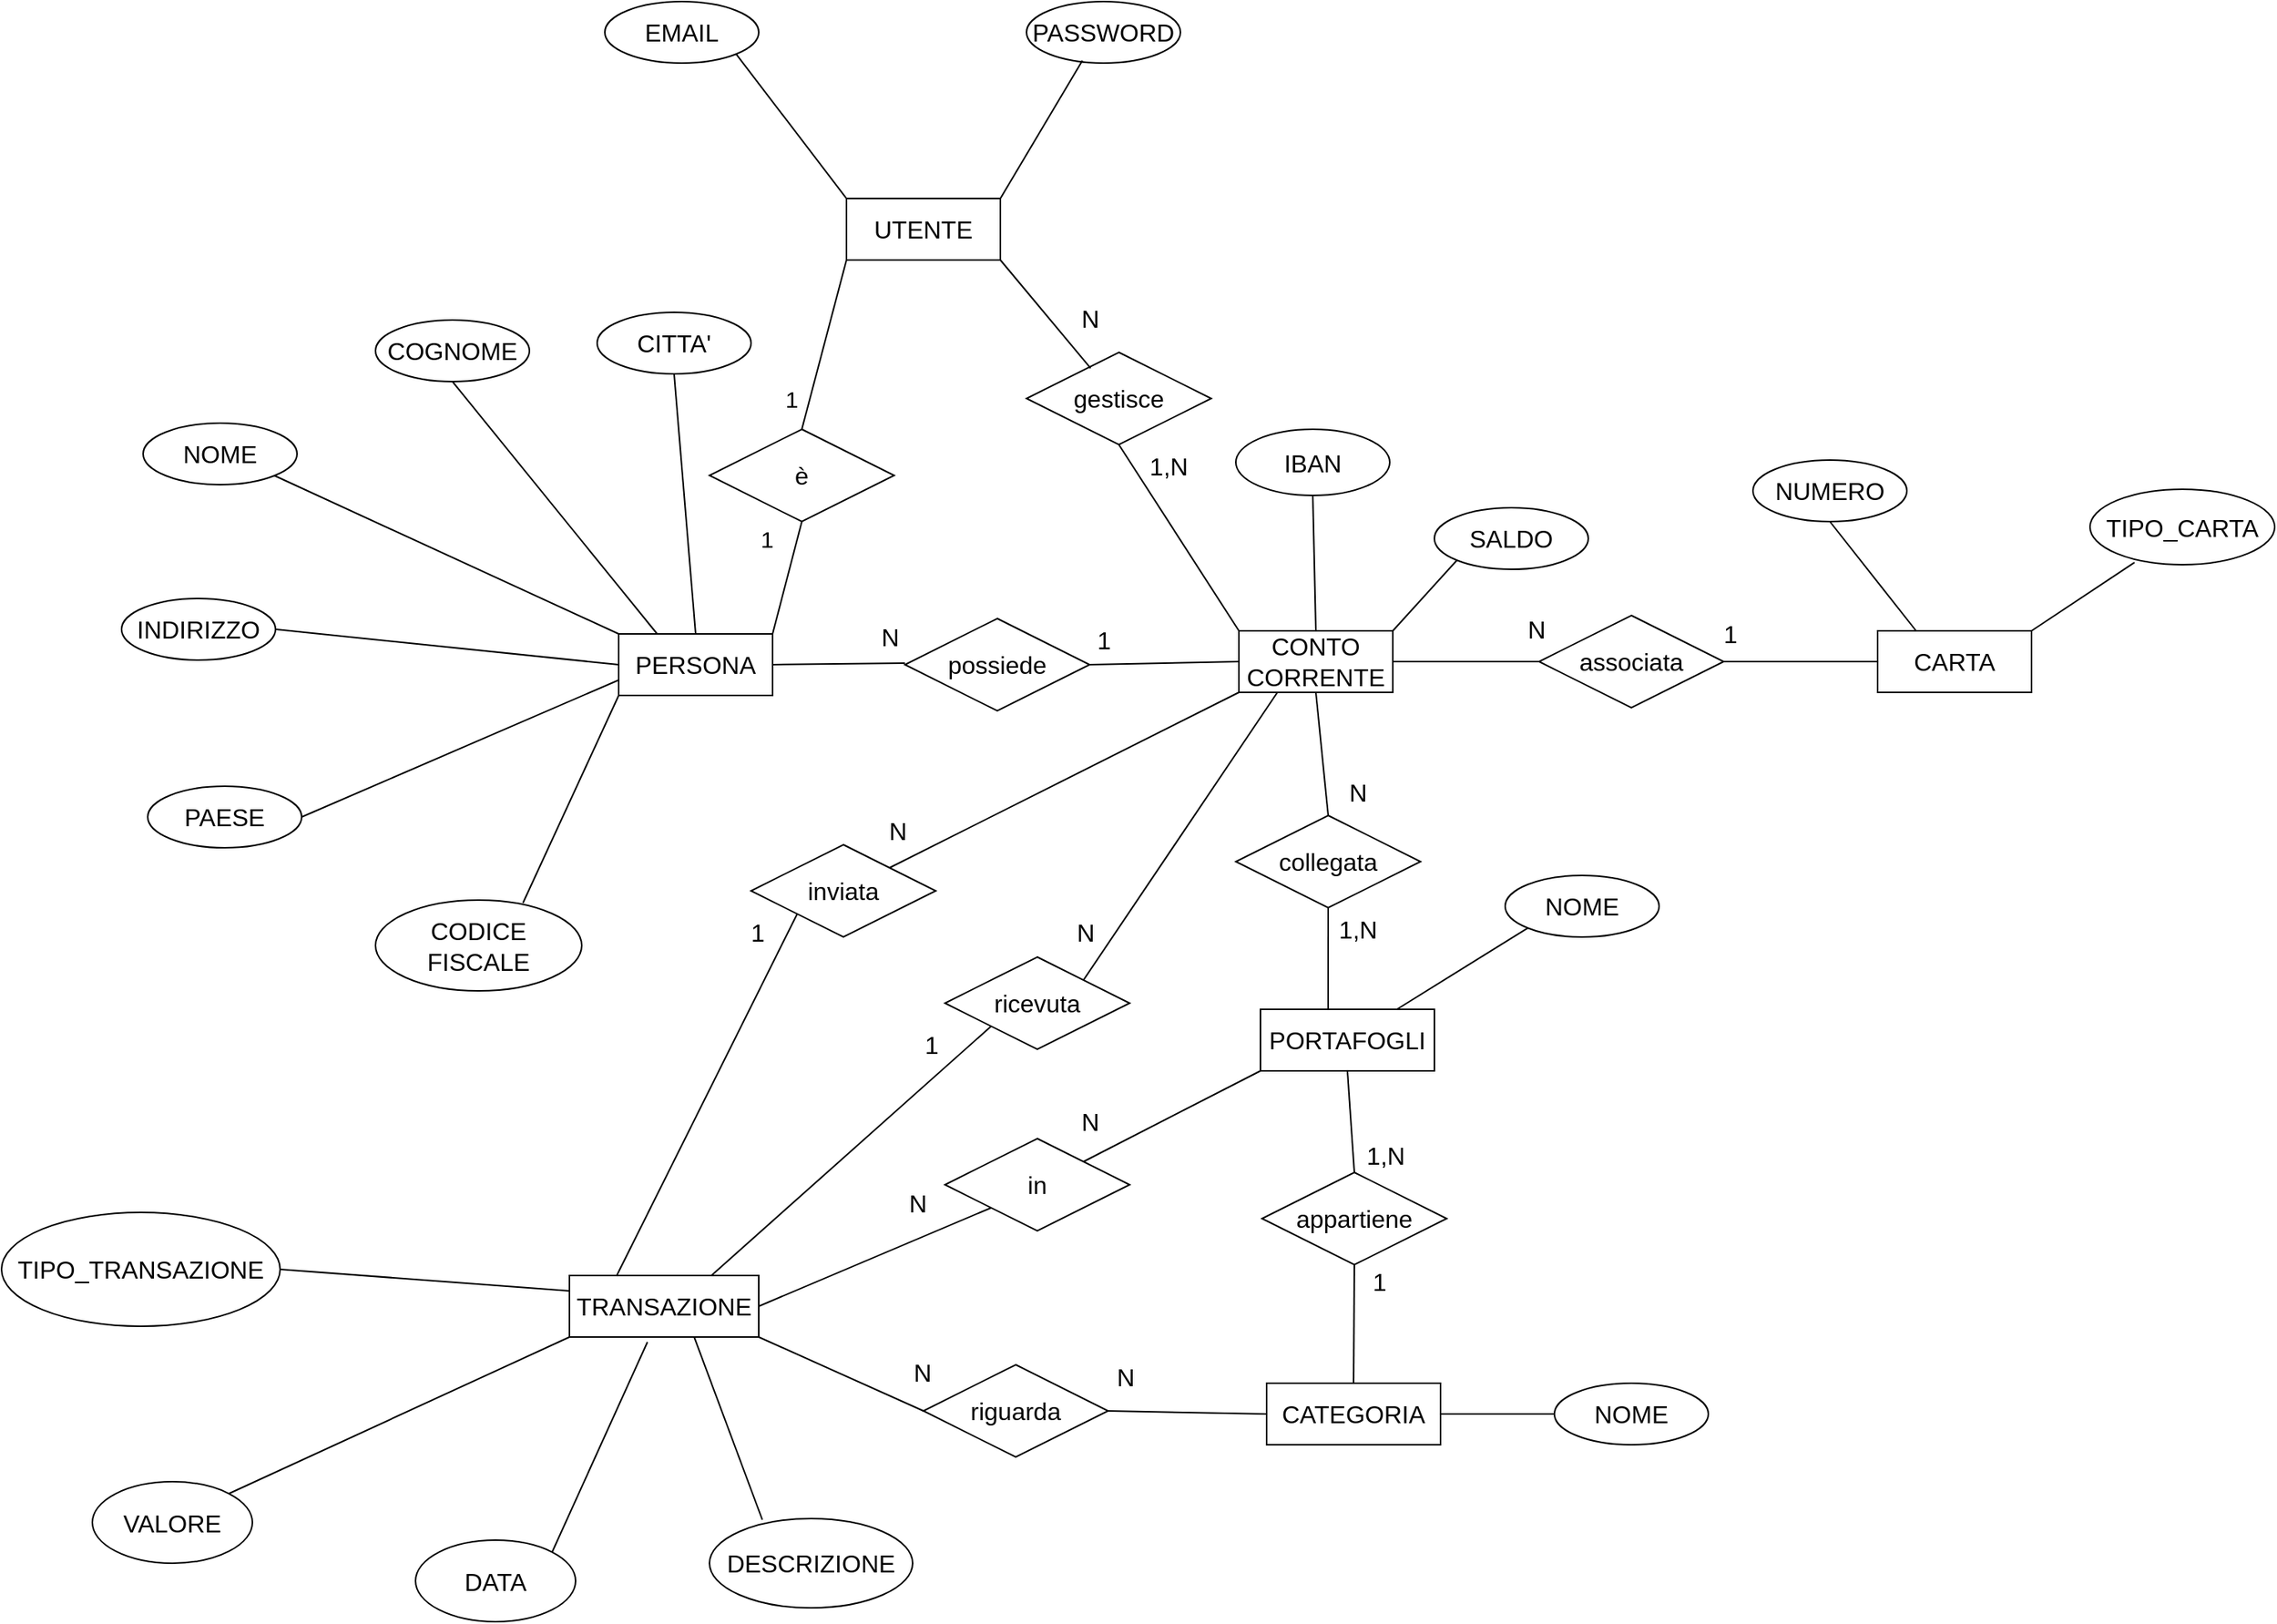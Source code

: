 <mxfile version="22.1.2" type="device">
  <diagram name="Pagina-1" id="UotJSKi8XPJRMNakvqaE">
    <mxGraphModel dx="2577" dy="2204" grid="0" gridSize="10" guides="1" tooltips="1" connect="1" arrows="1" fold="1" page="1" pageScale="1" pageWidth="827" pageHeight="1169" math="0" shadow="0">
      <root>
        <mxCell id="0" />
        <mxCell id="1" parent="0" />
        <mxCell id="89JMWz1r43NTcTkYnGwI-1" value="&lt;font style=&quot;font-size: 16px;&quot;&gt;CONTO CORRENTE&lt;/font&gt;" style="whiteSpace=wrap;html=1;align=center;" vertex="1" parent="1">
          <mxGeometry x="369" y="319" width="100" height="40" as="geometry" />
        </mxCell>
        <mxCell id="89JMWz1r43NTcTkYnGwI-2" value="&lt;font style=&quot;font-size: 16px;&quot;&gt;UTENTE&lt;/font&gt;" style="whiteSpace=wrap;html=1;align=center;" vertex="1" parent="1">
          <mxGeometry x="114" y="38" width="100" height="40" as="geometry" />
        </mxCell>
        <mxCell id="89JMWz1r43NTcTkYnGwI-3" value="&lt;font style=&quot;font-size: 16px;&quot;&gt;PERSONA&lt;/font&gt;" style="whiteSpace=wrap;html=1;align=center;" vertex="1" parent="1">
          <mxGeometry x="-34" y="321" width="100" height="40" as="geometry" />
        </mxCell>
        <mxCell id="89JMWz1r43NTcTkYnGwI-4" value="&lt;font style=&quot;font-size: 16px;&quot;&gt;CARTA&lt;/font&gt;" style="whiteSpace=wrap;html=1;align=center;" vertex="1" parent="1">
          <mxGeometry x="784" y="319" width="100" height="40" as="geometry" />
        </mxCell>
        <mxCell id="89JMWz1r43NTcTkYnGwI-5" value="&lt;font style=&quot;font-size: 16px;&quot;&gt;TRANSAZIONE&lt;/font&gt;" style="whiteSpace=wrap;html=1;align=center;" vertex="1" parent="1">
          <mxGeometry x="-66" y="738" width="123" height="40" as="geometry" />
        </mxCell>
        <mxCell id="89JMWz1r43NTcTkYnGwI-6" value="&lt;font style=&quot;font-size: 16px;&quot;&gt;PORTAFOGLI&lt;/font&gt;" style="whiteSpace=wrap;html=1;align=center;" vertex="1" parent="1">
          <mxGeometry x="383" y="565" width="113" height="40" as="geometry" />
        </mxCell>
        <mxCell id="89JMWz1r43NTcTkYnGwI-7" value="&lt;font style=&quot;font-size: 16px;&quot;&gt;CATEGORIA&lt;/font&gt;" style="whiteSpace=wrap;html=1;align=center;" vertex="1" parent="1">
          <mxGeometry x="387" y="808" width="113" height="40" as="geometry" />
        </mxCell>
        <mxCell id="89JMWz1r43NTcTkYnGwI-9" value="" style="endArrow=none;html=1;rounded=0;entryX=0;entryY=0;entryDx=0;entryDy=0;exitX=0.5;exitY=1;exitDx=0;exitDy=0;" edge="1" parent="1" source="89JMWz1r43NTcTkYnGwI-67" target="89JMWz1r43NTcTkYnGwI-1">
          <mxGeometry relative="1" as="geometry">
            <mxPoint x="292" y="199" as="sourcePoint" />
            <mxPoint x="345" y="232" as="targetPoint" />
          </mxGeometry>
        </mxCell>
        <mxCell id="89JMWz1r43NTcTkYnGwI-10" value="" style="endArrow=none;html=1;rounded=0;entryX=1;entryY=0;entryDx=0;entryDy=0;exitX=0.5;exitY=1;exitDx=0;exitDy=0;" edge="1" parent="1" source="89JMWz1r43NTcTkYnGwI-64" target="89JMWz1r43NTcTkYnGwI-3">
          <mxGeometry relative="1" as="geometry">
            <mxPoint x="93" y="202" as="sourcePoint" />
            <mxPoint x="208" y="373" as="targetPoint" />
          </mxGeometry>
        </mxCell>
        <mxCell id="89JMWz1r43NTcTkYnGwI-11" value="" style="endArrow=none;html=1;rounded=0;exitX=1;exitY=0.5;exitDx=0;exitDy=0;entryX=0;entryY=0.483;entryDx=0;entryDy=0;entryPerimeter=0;" edge="1" parent="1" source="89JMWz1r43NTcTkYnGwI-3" target="89JMWz1r43NTcTkYnGwI-71">
          <mxGeometry relative="1" as="geometry">
            <mxPoint x="152" y="258" as="sourcePoint" />
            <mxPoint x="146" y="341" as="targetPoint" />
          </mxGeometry>
        </mxCell>
        <mxCell id="89JMWz1r43NTcTkYnGwI-12" value="" style="endArrow=none;html=1;rounded=0;exitX=1;exitY=0.5;exitDx=0;exitDy=0;entryX=0;entryY=0.5;entryDx=0;entryDy=0;" edge="1" parent="1" source="89JMWz1r43NTcTkYnGwI-1" target="89JMWz1r43NTcTkYnGwI-101">
          <mxGeometry relative="1" as="geometry">
            <mxPoint x="439" y="416" as="sourcePoint" />
            <mxPoint x="562" y="339" as="targetPoint" />
          </mxGeometry>
        </mxCell>
        <mxCell id="89JMWz1r43NTcTkYnGwI-13" value="" style="endArrow=none;html=1;rounded=0;entryX=0.389;entryY=0;entryDx=0;entryDy=0;entryPerimeter=0;exitX=0.5;exitY=1;exitDx=0;exitDy=0;" edge="1" parent="1" source="89JMWz1r43NTcTkYnGwI-97" target="89JMWz1r43NTcTkYnGwI-6">
          <mxGeometry relative="1" as="geometry">
            <mxPoint x="423" y="467" as="sourcePoint" />
            <mxPoint x="757" y="461" as="targetPoint" />
          </mxGeometry>
        </mxCell>
        <mxCell id="89JMWz1r43NTcTkYnGwI-14" value="" style="endArrow=none;html=1;rounded=0;exitX=1;exitY=1;exitDx=0;exitDy=0;entryX=0;entryY=0.5;entryDx=0;entryDy=0;" edge="1" parent="1" source="89JMWz1r43NTcTkYnGwI-5" target="89JMWz1r43NTcTkYnGwI-89">
          <mxGeometry relative="1" as="geometry">
            <mxPoint x="125" y="725" as="sourcePoint" />
            <mxPoint x="218" y="803" as="targetPoint" />
          </mxGeometry>
        </mxCell>
        <mxCell id="89JMWz1r43NTcTkYnGwI-15" value="" style="endArrow=none;html=1;rounded=0;entryX=0.5;entryY=0;entryDx=0;entryDy=0;exitX=0.5;exitY=1;exitDx=0;exitDy=0;" edge="1" parent="1" source="89JMWz1r43NTcTkYnGwI-93" target="89JMWz1r43NTcTkYnGwI-7">
          <mxGeometry relative="1" as="geometry">
            <mxPoint x="444" y="706" as="sourcePoint" />
            <mxPoint x="438" y="805" as="targetPoint" />
          </mxGeometry>
        </mxCell>
        <mxCell id="89JMWz1r43NTcTkYnGwI-17" value="" style="endArrow=none;html=1;rounded=0;exitX=1;exitY=0.5;exitDx=0;exitDy=0;entryX=0;entryY=1;entryDx=0;entryDy=0;" edge="1" parent="1" source="89JMWz1r43NTcTkYnGwI-5" target="89JMWz1r43NTcTkYnGwI-85">
          <mxGeometry relative="1" as="geometry">
            <mxPoint x="-40" y="561" as="sourcePoint" />
            <mxPoint x="220" y="672" as="targetPoint" />
          </mxGeometry>
        </mxCell>
        <mxCell id="89JMWz1r43NTcTkYnGwI-19" value="&lt;font style=&quot;font-size: 16px;&quot;&gt;EMAIL&lt;/font&gt;" style="ellipse;whiteSpace=wrap;html=1;align=center;" vertex="1" parent="1">
          <mxGeometry x="-43" y="-90" width="100" height="40" as="geometry" />
        </mxCell>
        <mxCell id="89JMWz1r43NTcTkYnGwI-21" value="&lt;font style=&quot;font-size: 16px;&quot;&gt;PASSWORD&lt;/font&gt;" style="ellipse;whiteSpace=wrap;html=1;align=center;" vertex="1" parent="1">
          <mxGeometry x="231" y="-90" width="100" height="40" as="geometry" />
        </mxCell>
        <mxCell id="89JMWz1r43NTcTkYnGwI-22" value="" style="endArrow=none;html=1;rounded=0;entryX=0;entryY=0;entryDx=0;entryDy=0;exitX=1;exitY=1;exitDx=0;exitDy=0;" edge="1" parent="1" source="89JMWz1r43NTcTkYnGwI-19" target="89JMWz1r43NTcTkYnGwI-2">
          <mxGeometry relative="1" as="geometry">
            <mxPoint x="57" y="-12" as="sourcePoint" />
            <mxPoint x="9" y="231" as="targetPoint" />
          </mxGeometry>
        </mxCell>
        <mxCell id="89JMWz1r43NTcTkYnGwI-23" value="" style="endArrow=none;html=1;rounded=0;entryX=1;entryY=0;entryDx=0;entryDy=0;exitX=0.363;exitY=0.958;exitDx=0;exitDy=0;exitPerimeter=0;" edge="1" parent="1" source="89JMWz1r43NTcTkYnGwI-21" target="89JMWz1r43NTcTkYnGwI-2">
          <mxGeometry relative="1" as="geometry">
            <mxPoint x="279" y="-5" as="sourcePoint" />
            <mxPoint x="351" y="89" as="targetPoint" />
          </mxGeometry>
        </mxCell>
        <mxCell id="89JMWz1r43NTcTkYnGwI-24" value="&lt;font style=&quot;font-size: 16px;&quot;&gt;NOME&lt;/font&gt;" style="ellipse;whiteSpace=wrap;html=1;align=center;" vertex="1" parent="1">
          <mxGeometry x="-343" y="184" width="100" height="40" as="geometry" />
        </mxCell>
        <mxCell id="89JMWz1r43NTcTkYnGwI-25" value="&lt;font style=&quot;font-size: 16px;&quot;&gt;COGNOME&lt;/font&gt;" style="ellipse;whiteSpace=wrap;html=1;align=center;" vertex="1" parent="1">
          <mxGeometry x="-192" y="117" width="100" height="40" as="geometry" />
        </mxCell>
        <mxCell id="89JMWz1r43NTcTkYnGwI-26" value="&lt;font style=&quot;font-size: 16px;&quot;&gt;INDIRIZZO&lt;/font&gt;" style="ellipse;whiteSpace=wrap;html=1;align=center;" vertex="1" parent="1">
          <mxGeometry x="-357" y="298" width="100" height="40" as="geometry" />
        </mxCell>
        <mxCell id="89JMWz1r43NTcTkYnGwI-28" value="&lt;font style=&quot;font-size: 16px;&quot;&gt;CITTA&#39;&lt;/font&gt;" style="ellipse;whiteSpace=wrap;html=1;align=center;" vertex="1" parent="1">
          <mxGeometry x="-48" y="112" width="100" height="40" as="geometry" />
        </mxCell>
        <mxCell id="89JMWz1r43NTcTkYnGwI-29" value="&lt;font style=&quot;font-size: 16px;&quot;&gt;PAESE&lt;/font&gt;" style="ellipse;whiteSpace=wrap;html=1;align=center;" vertex="1" parent="1">
          <mxGeometry x="-340" y="420" width="100" height="40" as="geometry" />
        </mxCell>
        <mxCell id="89JMWz1r43NTcTkYnGwI-31" value="&lt;font style=&quot;font-size: 16px;&quot;&gt;CODICE FISCALE&lt;/font&gt;" style="ellipse;whiteSpace=wrap;html=1;align=center;" vertex="1" parent="1">
          <mxGeometry x="-192" y="494" width="134" height="59" as="geometry" />
        </mxCell>
        <mxCell id="89JMWz1r43NTcTkYnGwI-32" value="" style="endArrow=none;html=1;rounded=0;entryX=0;entryY=1;entryDx=0;entryDy=0;exitX=0.715;exitY=0.032;exitDx=0;exitDy=0;exitPerimeter=0;" edge="1" parent="1" source="89JMWz1r43NTcTkYnGwI-31" target="89JMWz1r43NTcTkYnGwI-3">
          <mxGeometry relative="1" as="geometry">
            <mxPoint x="-246" y="309" as="sourcePoint" />
            <mxPoint x="-86" y="309" as="targetPoint" />
          </mxGeometry>
        </mxCell>
        <mxCell id="89JMWz1r43NTcTkYnGwI-33" value="" style="endArrow=none;html=1;rounded=0;entryX=0;entryY=0.75;entryDx=0;entryDy=0;exitX=1;exitY=0.5;exitDx=0;exitDy=0;" edge="1" parent="1" source="89JMWz1r43NTcTkYnGwI-29" target="89JMWz1r43NTcTkYnGwI-3">
          <mxGeometry relative="1" as="geometry">
            <mxPoint x="-194" y="446" as="sourcePoint" />
            <mxPoint x="-132" y="311" as="targetPoint" />
          </mxGeometry>
        </mxCell>
        <mxCell id="89JMWz1r43NTcTkYnGwI-34" value="" style="endArrow=none;html=1;rounded=0;entryX=0;entryY=0.5;entryDx=0;entryDy=0;exitX=1;exitY=0.5;exitDx=0;exitDy=0;" edge="1" parent="1" source="89JMWz1r43NTcTkYnGwI-26" target="89JMWz1r43NTcTkYnGwI-3">
          <mxGeometry relative="1" as="geometry">
            <mxPoint x="-472" y="244" as="sourcePoint" />
            <mxPoint x="-249" y="267" as="targetPoint" />
          </mxGeometry>
        </mxCell>
        <mxCell id="89JMWz1r43NTcTkYnGwI-35" value="" style="endArrow=none;html=1;rounded=0;exitX=1;exitY=1;exitDx=0;exitDy=0;entryX=0;entryY=0;entryDx=0;entryDy=0;" edge="1" parent="1" source="89JMWz1r43NTcTkYnGwI-24" target="89JMWz1r43NTcTkYnGwI-3">
          <mxGeometry relative="1" as="geometry">
            <mxPoint x="-223" y="244" as="sourcePoint" />
            <mxPoint y="267" as="targetPoint" />
          </mxGeometry>
        </mxCell>
        <mxCell id="89JMWz1r43NTcTkYnGwI-36" value="" style="endArrow=none;html=1;rounded=0;exitX=0.5;exitY=1;exitDx=0;exitDy=0;entryX=0.25;entryY=0;entryDx=0;entryDy=0;" edge="1" parent="1" source="89JMWz1r43NTcTkYnGwI-25" target="89JMWz1r43NTcTkYnGwI-3">
          <mxGeometry relative="1" as="geometry">
            <mxPoint x="-202" y="187" as="sourcePoint" />
            <mxPoint x="22" y="290" as="targetPoint" />
          </mxGeometry>
        </mxCell>
        <mxCell id="89JMWz1r43NTcTkYnGwI-37" value="" style="endArrow=none;html=1;rounded=0;exitX=0.5;exitY=1;exitDx=0;exitDy=0;entryX=0.5;entryY=0;entryDx=0;entryDy=0;" edge="1" parent="1" source="89JMWz1r43NTcTkYnGwI-28" target="89JMWz1r43NTcTkYnGwI-3">
          <mxGeometry relative="1" as="geometry">
            <mxPoint x="-73" y="157" as="sourcePoint" />
            <mxPoint x="60" y="321" as="targetPoint" />
          </mxGeometry>
        </mxCell>
        <mxCell id="89JMWz1r43NTcTkYnGwI-38" value="&lt;font style=&quot;font-size: 16px;&quot;&gt;IBAN&lt;/font&gt;" style="ellipse;whiteSpace=wrap;html=1;align=center;" vertex="1" parent="1">
          <mxGeometry x="367" y="188" width="100" height="43" as="geometry" />
        </mxCell>
        <mxCell id="89JMWz1r43NTcTkYnGwI-40" value="&lt;font style=&quot;font-size: 16px;&quot;&gt;SALDO&lt;/font&gt;" style="ellipse;whiteSpace=wrap;html=1;align=center;" vertex="1" parent="1">
          <mxGeometry x="496" y="239" width="100" height="40" as="geometry" />
        </mxCell>
        <mxCell id="89JMWz1r43NTcTkYnGwI-43" value="" style="endArrow=none;html=1;rounded=0;exitX=0.5;exitY=1;exitDx=0;exitDy=0;entryX=0.5;entryY=0;entryDx=0;entryDy=0;" edge="1" parent="1" source="89JMWz1r43NTcTkYnGwI-38" target="89JMWz1r43NTcTkYnGwI-1">
          <mxGeometry relative="1" as="geometry">
            <mxPoint x="367" y="274" as="sourcePoint" />
            <mxPoint x="527" y="274" as="targetPoint" />
          </mxGeometry>
        </mxCell>
        <mxCell id="89JMWz1r43NTcTkYnGwI-44" value="" style="endArrow=none;html=1;rounded=0;exitX=0;exitY=1;exitDx=0;exitDy=0;entryX=1;entryY=0;entryDx=0;entryDy=0;" edge="1" parent="1" source="89JMWz1r43NTcTkYnGwI-40" target="89JMWz1r43NTcTkYnGwI-1">
          <mxGeometry relative="1" as="geometry">
            <mxPoint x="491" y="247" as="sourcePoint" />
            <mxPoint x="493" y="335" as="targetPoint" />
          </mxGeometry>
        </mxCell>
        <mxCell id="89JMWz1r43NTcTkYnGwI-45" value="&lt;font style=&quot;font-size: 16px;&quot;&gt;TIPO_CARTA&lt;/font&gt;" style="ellipse;whiteSpace=wrap;html=1;align=center;" vertex="1" parent="1">
          <mxGeometry x="922" y="227" width="120" height="49" as="geometry" />
        </mxCell>
        <mxCell id="89JMWz1r43NTcTkYnGwI-46" value="&lt;font style=&quot;font-size: 16px;&quot;&gt;NUMERO&lt;/font&gt;" style="ellipse;whiteSpace=wrap;html=1;align=center;" vertex="1" parent="1">
          <mxGeometry x="703" y="208" width="100" height="40" as="geometry" />
        </mxCell>
        <mxCell id="89JMWz1r43NTcTkYnGwI-47" value="" style="endArrow=none;html=1;rounded=0;exitX=0.5;exitY=1;exitDx=0;exitDy=0;entryX=0.25;entryY=0;entryDx=0;entryDy=0;" edge="1" parent="1" source="89JMWz1r43NTcTkYnGwI-46" target="89JMWz1r43NTcTkYnGwI-4">
          <mxGeometry relative="1" as="geometry">
            <mxPoint x="771" y="267" as="sourcePoint" />
            <mxPoint x="729" y="313" as="targetPoint" />
          </mxGeometry>
        </mxCell>
        <mxCell id="89JMWz1r43NTcTkYnGwI-48" value="" style="endArrow=none;html=1;rounded=0;exitX=0.241;exitY=0.971;exitDx=0;exitDy=0;entryX=1;entryY=0;entryDx=0;entryDy=0;exitPerimeter=0;" edge="1" parent="1" source="89JMWz1r43NTcTkYnGwI-45" target="89JMWz1r43NTcTkYnGwI-4">
          <mxGeometry relative="1" as="geometry">
            <mxPoint x="1006" y="359" as="sourcePoint" />
            <mxPoint x="964" y="405" as="targetPoint" />
          </mxGeometry>
        </mxCell>
        <mxCell id="89JMWz1r43NTcTkYnGwI-50" value="&lt;span style=&quot;font-size: 16px;&quot;&gt;NOME&lt;/span&gt;" style="ellipse;whiteSpace=wrap;html=1;align=center;" vertex="1" parent="1">
          <mxGeometry x="542" y="478" width="100" height="40" as="geometry" />
        </mxCell>
        <mxCell id="89JMWz1r43NTcTkYnGwI-51" value="" style="endArrow=none;html=1;rounded=0;exitX=0;exitY=1;exitDx=0;exitDy=0;" edge="1" parent="1" source="89JMWz1r43NTcTkYnGwI-50" target="89JMWz1r43NTcTkYnGwI-6">
          <mxGeometry relative="1" as="geometry">
            <mxPoint x="509" y="512" as="sourcePoint" />
            <mxPoint x="467" y="558" as="targetPoint" />
          </mxGeometry>
        </mxCell>
        <mxCell id="89JMWz1r43NTcTkYnGwI-52" value="&lt;span style=&quot;font-size: 16px;&quot;&gt;NOME&lt;/span&gt;" style="ellipse;whiteSpace=wrap;html=1;align=center;" vertex="1" parent="1">
          <mxGeometry x="574" y="808" width="100" height="40" as="geometry" />
        </mxCell>
        <mxCell id="89JMWz1r43NTcTkYnGwI-53" value="" style="endArrow=none;html=1;rounded=0;exitX=0;exitY=0.5;exitDx=0;exitDy=0;entryX=1;entryY=0.5;entryDx=0;entryDy=0;" edge="1" parent="1" source="89JMWz1r43NTcTkYnGwI-52" target="89JMWz1r43NTcTkYnGwI-7">
          <mxGeometry relative="1" as="geometry">
            <mxPoint x="568" y="741" as="sourcePoint" />
            <mxPoint x="483" y="794" as="targetPoint" />
          </mxGeometry>
        </mxCell>
        <mxCell id="89JMWz1r43NTcTkYnGwI-54" value="&lt;font style=&quot;font-size: 16px;&quot;&gt;TIPO_TRANSAZIONE&lt;/font&gt;" style="ellipse;whiteSpace=wrap;html=1;align=center;" vertex="1" parent="1">
          <mxGeometry x="-435" y="697" width="181" height="74" as="geometry" />
        </mxCell>
        <mxCell id="89JMWz1r43NTcTkYnGwI-55" value="&lt;font style=&quot;font-size: 16px;&quot;&gt;VALORE&lt;/font&gt;" style="ellipse;whiteSpace=wrap;html=1;align=center;" vertex="1" parent="1">
          <mxGeometry x="-376" y="872" width="104" height="53" as="geometry" />
        </mxCell>
        <mxCell id="89JMWz1r43NTcTkYnGwI-56" value="&lt;font style=&quot;font-size: 16px;&quot;&gt;DATA&lt;/font&gt;" style="ellipse;whiteSpace=wrap;html=1;align=center;" vertex="1" parent="1">
          <mxGeometry x="-166" y="910" width="104" height="53" as="geometry" />
        </mxCell>
        <mxCell id="89JMWz1r43NTcTkYnGwI-57" value="&lt;font style=&quot;font-size: 16px;&quot;&gt;DESCRIZIONE&lt;/font&gt;" style="ellipse;whiteSpace=wrap;html=1;align=center;" vertex="1" parent="1">
          <mxGeometry x="25" y="896" width="132" height="58" as="geometry" />
        </mxCell>
        <mxCell id="89JMWz1r43NTcTkYnGwI-58" value="" style="endArrow=none;html=1;rounded=0;entryX=0.26;entryY=0.013;entryDx=0;entryDy=0;exitX=0.658;exitY=0.992;exitDx=0;exitDy=0;entryPerimeter=0;exitPerimeter=0;" edge="1" parent="1" source="89JMWz1r43NTcTkYnGwI-5" target="89JMWz1r43NTcTkYnGwI-57">
          <mxGeometry relative="1" as="geometry">
            <mxPoint x="15" y="782" as="sourcePoint" />
            <mxPoint x="57.838" y="899.884" as="targetPoint" />
          </mxGeometry>
        </mxCell>
        <mxCell id="89JMWz1r43NTcTkYnGwI-59" value="" style="endArrow=none;html=1;rounded=0;entryX=1;entryY=0;entryDx=0;entryDy=0;exitX=0.412;exitY=1.081;exitDx=0;exitDy=0;exitPerimeter=0;" edge="1" parent="1" source="89JMWz1r43NTcTkYnGwI-5" target="89JMWz1r43NTcTkYnGwI-56">
          <mxGeometry relative="1" as="geometry">
            <mxPoint x="-82" y="843.5" as="sourcePoint" />
            <mxPoint x="-39" y="961.5" as="targetPoint" />
          </mxGeometry>
        </mxCell>
        <mxCell id="89JMWz1r43NTcTkYnGwI-60" value="" style="endArrow=none;html=1;rounded=0;entryX=1;entryY=0;entryDx=0;entryDy=0;exitX=0;exitY=1;exitDx=0;exitDy=0;" edge="1" parent="1" source="89JMWz1r43NTcTkYnGwI-5" target="89JMWz1r43NTcTkYnGwI-55">
          <mxGeometry relative="1" as="geometry">
            <mxPoint x="-166" y="771" as="sourcePoint" />
            <mxPoint x="-228" y="908" as="targetPoint" />
          </mxGeometry>
        </mxCell>
        <mxCell id="89JMWz1r43NTcTkYnGwI-61" value="" style="endArrow=none;html=1;rounded=0;entryX=1;entryY=0.5;entryDx=0;entryDy=0;exitX=0;exitY=0.25;exitDx=0;exitDy=0;" edge="1" parent="1" source="89JMWz1r43NTcTkYnGwI-5" target="89JMWz1r43NTcTkYnGwI-54">
          <mxGeometry relative="1" as="geometry">
            <mxPoint x="-132" y="750" as="sourcePoint" />
            <mxPoint x="-353" y="852" as="targetPoint" />
          </mxGeometry>
        </mxCell>
        <mxCell id="89JMWz1r43NTcTkYnGwI-62" value="&lt;font style=&quot;font-size: 15px;&quot;&gt;1&lt;/font&gt;" style="text;html=1;align=center;verticalAlign=middle;resizable=0;points=[];autosize=1;strokeColor=none;fillColor=none;" vertex="1" parent="1">
          <mxGeometry x="65" y="153" width="26" height="30" as="geometry" />
        </mxCell>
        <mxCell id="89JMWz1r43NTcTkYnGwI-63" value="&lt;font style=&quot;font-size: 15px;&quot;&gt;1&lt;/font&gt;" style="text;html=1;align=center;verticalAlign=middle;resizable=0;points=[];autosize=1;strokeColor=none;fillColor=none;" vertex="1" parent="1">
          <mxGeometry x="49" y="244" width="26" height="30" as="geometry" />
        </mxCell>
        <mxCell id="89JMWz1r43NTcTkYnGwI-65" value="" style="endArrow=none;html=1;rounded=0;entryX=1;entryY=0;entryDx=0;entryDy=0;" edge="1" parent="1" target="89JMWz1r43NTcTkYnGwI-64">
          <mxGeometry relative="1" as="geometry">
            <mxPoint x="93" y="202" as="sourcePoint" />
            <mxPoint x="66" y="321" as="targetPoint" />
          </mxGeometry>
        </mxCell>
        <mxCell id="89JMWz1r43NTcTkYnGwI-64" value="&lt;span style=&quot;font-size: 16px;&quot;&gt;è&lt;/span&gt;" style="shape=rhombus;perimeter=rhombusPerimeter;whiteSpace=wrap;html=1;align=center;" vertex="1" parent="1">
          <mxGeometry x="25" y="188" width="120" height="60" as="geometry" />
        </mxCell>
        <mxCell id="89JMWz1r43NTcTkYnGwI-66" value="" style="endArrow=none;html=1;rounded=0;entryX=0.5;entryY=0;entryDx=0;entryDy=0;exitX=0;exitY=1;exitDx=0;exitDy=0;" edge="1" parent="1" source="89JMWz1r43NTcTkYnGwI-2" target="89JMWz1r43NTcTkYnGwI-64">
          <mxGeometry relative="1" as="geometry">
            <mxPoint x="110" y="105" as="sourcePoint" />
            <mxPoint x="91" y="178" as="targetPoint" />
          </mxGeometry>
        </mxCell>
        <mxCell id="89JMWz1r43NTcTkYnGwI-67" value="&lt;span style=&quot;font-size: 16px;&quot;&gt;gestisce&lt;/span&gt;" style="shape=rhombus;perimeter=rhombusPerimeter;whiteSpace=wrap;html=1;align=center;" vertex="1" parent="1">
          <mxGeometry x="231" y="138" width="120" height="60" as="geometry" />
        </mxCell>
        <mxCell id="89JMWz1r43NTcTkYnGwI-68" value="" style="endArrow=none;html=1;rounded=0;entryX=0.347;entryY=0.172;entryDx=0;entryDy=0;exitX=1;exitY=1;exitDx=0;exitDy=0;entryPerimeter=0;" edge="1" parent="1" source="89JMWz1r43NTcTkYnGwI-2" target="89JMWz1r43NTcTkYnGwI-67">
          <mxGeometry relative="1" as="geometry">
            <mxPoint x="161" y="112" as="sourcePoint" />
            <mxPoint x="239" y="233" as="targetPoint" />
          </mxGeometry>
        </mxCell>
        <mxCell id="89JMWz1r43NTcTkYnGwI-69" value="&lt;font style=&quot;font-size: 16px;&quot;&gt;N&lt;/font&gt;" style="text;html=1;align=center;verticalAlign=middle;resizable=0;points=[];autosize=1;strokeColor=none;fillColor=none;" vertex="1" parent="1">
          <mxGeometry x="257" y="100" width="30" height="31" as="geometry" />
        </mxCell>
        <mxCell id="89JMWz1r43NTcTkYnGwI-70" value="&lt;font style=&quot;font-size: 16px;&quot;&gt;1,N&lt;/font&gt;" style="text;html=1;align=center;verticalAlign=middle;resizable=0;points=[];autosize=1;strokeColor=none;fillColor=none;" vertex="1" parent="1">
          <mxGeometry x="301" y="196" width="43" height="31" as="geometry" />
        </mxCell>
        <mxCell id="89JMWz1r43NTcTkYnGwI-71" value="&lt;span style=&quot;font-size: 16px;&quot;&gt;possiede&lt;/span&gt;" style="shape=rhombus;perimeter=rhombusPerimeter;whiteSpace=wrap;html=1;align=center;" vertex="1" parent="1">
          <mxGeometry x="152" y="311" width="120" height="60" as="geometry" />
        </mxCell>
        <mxCell id="89JMWz1r43NTcTkYnGwI-72" value="" style="endArrow=none;html=1;rounded=0;entryX=1;entryY=0.5;entryDx=0;entryDy=0;exitX=0;exitY=0.5;exitDx=0;exitDy=0;" edge="1" parent="1" source="89JMWz1r43NTcTkYnGwI-1" target="89JMWz1r43NTcTkYnGwI-71">
          <mxGeometry relative="1" as="geometry">
            <mxPoint x="290.5" y="307" as="sourcePoint" />
            <mxPoint x="271.5" y="380" as="targetPoint" />
          </mxGeometry>
        </mxCell>
        <mxCell id="89JMWz1r43NTcTkYnGwI-73" value="&lt;font style=&quot;font-size: 16px;&quot;&gt;N&lt;/font&gt;" style="text;html=1;align=center;verticalAlign=middle;resizable=0;points=[];autosize=1;strokeColor=none;fillColor=none;" vertex="1" parent="1">
          <mxGeometry x="127" y="307" width="30" height="31" as="geometry" />
        </mxCell>
        <mxCell id="89JMWz1r43NTcTkYnGwI-74" value="&lt;font style=&quot;font-size: 16px;&quot;&gt;1&lt;/font&gt;" style="text;html=1;align=center;verticalAlign=middle;resizable=0;points=[];autosize=1;strokeColor=none;fillColor=none;" vertex="1" parent="1">
          <mxGeometry x="267.5" y="309" width="27" height="31" as="geometry" />
        </mxCell>
        <mxCell id="89JMWz1r43NTcTkYnGwI-75" value="" style="endArrow=none;html=1;rounded=0;exitX=0.25;exitY=0;exitDx=0;exitDy=0;entryX=0;entryY=1;entryDx=0;entryDy=0;" edge="1" parent="1" source="89JMWz1r43NTcTkYnGwI-5" target="89JMWz1r43NTcTkYnGwI-76">
          <mxGeometry relative="1" as="geometry">
            <mxPoint x="33" y="611" as="sourcePoint" />
            <mxPoint x="54" y="610" as="targetPoint" />
          </mxGeometry>
        </mxCell>
        <mxCell id="89JMWz1r43NTcTkYnGwI-76" value="&lt;span style=&quot;font-size: 16px;&quot;&gt;inviata&lt;/span&gt;" style="shape=rhombus;perimeter=rhombusPerimeter;whiteSpace=wrap;html=1;align=center;" vertex="1" parent="1">
          <mxGeometry x="52" y="458" width="120" height="60" as="geometry" />
        </mxCell>
        <mxCell id="89JMWz1r43NTcTkYnGwI-77" value="" style="endArrow=none;html=1;rounded=0;exitX=1;exitY=0;exitDx=0;exitDy=0;entryX=0;entryY=1;entryDx=0;entryDy=0;" edge="1" parent="1" source="89JMWz1r43NTcTkYnGwI-76" target="89JMWz1r43NTcTkYnGwI-1">
          <mxGeometry relative="1" as="geometry">
            <mxPoint x="180" y="539" as="sourcePoint" />
            <mxPoint x="287" y="371" as="targetPoint" />
          </mxGeometry>
        </mxCell>
        <mxCell id="89JMWz1r43NTcTkYnGwI-78" value="&lt;font style=&quot;font-size: 16px;&quot;&gt;N&lt;/font&gt;" style="text;html=1;align=center;verticalAlign=middle;resizable=0;points=[];autosize=1;strokeColor=none;fillColor=none;" vertex="1" parent="1">
          <mxGeometry x="132" y="433" width="30" height="31" as="geometry" />
        </mxCell>
        <mxCell id="89JMWz1r43NTcTkYnGwI-79" value="&lt;font style=&quot;font-size: 16px;&quot;&gt;1&lt;/font&gt;" style="text;html=1;align=center;verticalAlign=middle;resizable=0;points=[];autosize=1;strokeColor=none;fillColor=none;" vertex="1" parent="1">
          <mxGeometry x="42" y="499" width="27" height="31" as="geometry" />
        </mxCell>
        <mxCell id="89JMWz1r43NTcTkYnGwI-80" value="" style="endArrow=none;html=1;rounded=0;exitX=0.75;exitY=0;exitDx=0;exitDy=0;entryX=0;entryY=1;entryDx=0;entryDy=0;" edge="1" parent="1" source="89JMWz1r43NTcTkYnGwI-5" target="89JMWz1r43NTcTkYnGwI-81">
          <mxGeometry relative="1" as="geometry">
            <mxPoint x="107" y="705" as="sourcePoint" />
            <mxPoint x="180" y="603" as="targetPoint" />
          </mxGeometry>
        </mxCell>
        <mxCell id="89JMWz1r43NTcTkYnGwI-81" value="&lt;span style=&quot;font-size: 16px;&quot;&gt;ricevuta&lt;/span&gt;" style="shape=rhombus;perimeter=rhombusPerimeter;whiteSpace=wrap;html=1;align=center;" vertex="1" parent="1">
          <mxGeometry x="178" y="531" width="120" height="60" as="geometry" />
        </mxCell>
        <mxCell id="89JMWz1r43NTcTkYnGwI-82" value="" style="endArrow=none;html=1;rounded=0;exitX=1;exitY=0;exitDx=0;exitDy=0;entryX=0.25;entryY=1;entryDx=0;entryDy=0;" edge="1" parent="1" source="89JMWz1r43NTcTkYnGwI-81" target="89JMWz1r43NTcTkYnGwI-1">
          <mxGeometry relative="1" as="geometry">
            <mxPoint x="222" y="553" as="sourcePoint" />
            <mxPoint x="383" y="413" as="targetPoint" />
          </mxGeometry>
        </mxCell>
        <mxCell id="89JMWz1r43NTcTkYnGwI-83" value="&lt;font style=&quot;font-size: 16px;&quot;&gt;N&lt;/font&gt;" style="text;html=1;align=center;verticalAlign=middle;resizable=0;points=[];autosize=1;strokeColor=none;fillColor=none;" vertex="1" parent="1">
          <mxGeometry x="254" y="499" width="30" height="31" as="geometry" />
        </mxCell>
        <mxCell id="89JMWz1r43NTcTkYnGwI-84" value="&lt;font style=&quot;font-size: 16px;&quot;&gt;1&lt;/font&gt;" style="text;html=1;align=center;verticalAlign=middle;resizable=0;points=[];autosize=1;strokeColor=none;fillColor=none;" vertex="1" parent="1">
          <mxGeometry x="155" y="572" width="27" height="31" as="geometry" />
        </mxCell>
        <mxCell id="89JMWz1r43NTcTkYnGwI-85" value="&lt;span style=&quot;font-size: 16px;&quot;&gt;in&lt;/span&gt;" style="shape=rhombus;perimeter=rhombusPerimeter;whiteSpace=wrap;html=1;align=center;" vertex="1" parent="1">
          <mxGeometry x="178" y="649" width="120" height="60" as="geometry" />
        </mxCell>
        <mxCell id="89JMWz1r43NTcTkYnGwI-86" value="" style="endArrow=none;html=1;rounded=0;exitX=1;exitY=0;exitDx=0;exitDy=0;entryX=0;entryY=1;entryDx=0;entryDy=0;" edge="1" parent="1" source="89JMWz1r43NTcTkYnGwI-85" target="89JMWz1r43NTcTkYnGwI-6">
          <mxGeometry relative="1" as="geometry">
            <mxPoint x="236" y="736" as="sourcePoint" />
            <mxPoint x="387" y="672" as="targetPoint" />
          </mxGeometry>
        </mxCell>
        <mxCell id="89JMWz1r43NTcTkYnGwI-87" value="&lt;font style=&quot;font-size: 16px;&quot;&gt;N&lt;/font&gt;" style="text;html=1;align=center;verticalAlign=middle;resizable=0;points=[];autosize=1;strokeColor=none;fillColor=none;" vertex="1" parent="1">
          <mxGeometry x="257" y="622" width="30" height="31" as="geometry" />
        </mxCell>
        <mxCell id="89JMWz1r43NTcTkYnGwI-88" value="&lt;font style=&quot;font-size: 16px;&quot;&gt;N&lt;/font&gt;" style="text;html=1;align=center;verticalAlign=middle;resizable=0;points=[];autosize=1;strokeColor=none;fillColor=none;" vertex="1" parent="1">
          <mxGeometry x="145" y="675" width="30" height="31" as="geometry" />
        </mxCell>
        <mxCell id="89JMWz1r43NTcTkYnGwI-89" value="&lt;span style=&quot;font-size: 16px;&quot;&gt;riguarda&lt;/span&gt;" style="shape=rhombus;perimeter=rhombusPerimeter;whiteSpace=wrap;html=1;align=center;" vertex="1" parent="1">
          <mxGeometry x="164" y="796" width="120" height="60" as="geometry" />
        </mxCell>
        <mxCell id="89JMWz1r43NTcTkYnGwI-90" value="" style="endArrow=none;html=1;rounded=0;exitX=1;exitY=0.5;exitDx=0;exitDy=0;entryX=0;entryY=0.5;entryDx=0;entryDy=0;" edge="1" parent="1" source="89JMWz1r43NTcTkYnGwI-89" target="89JMWz1r43NTcTkYnGwI-7">
          <mxGeometry relative="1" as="geometry">
            <mxPoint x="356" y="870" as="sourcePoint" />
            <mxPoint x="463" y="918" as="targetPoint" />
          </mxGeometry>
        </mxCell>
        <mxCell id="89JMWz1r43NTcTkYnGwI-91" value="&lt;font style=&quot;font-size: 16px;&quot;&gt;N&lt;/font&gt;" style="text;html=1;align=center;verticalAlign=middle;resizable=0;points=[];autosize=1;strokeColor=none;fillColor=none;" vertex="1" parent="1">
          <mxGeometry x="148" y="785" width="30" height="31" as="geometry" />
        </mxCell>
        <mxCell id="89JMWz1r43NTcTkYnGwI-92" value="&lt;font style=&quot;font-size: 16px;&quot;&gt;N&lt;/font&gt;" style="text;html=1;align=center;verticalAlign=middle;resizable=0;points=[];autosize=1;strokeColor=none;fillColor=none;" vertex="1" parent="1">
          <mxGeometry x="280" y="788" width="30" height="31" as="geometry" />
        </mxCell>
        <mxCell id="89JMWz1r43NTcTkYnGwI-93" value="&lt;span style=&quot;font-size: 16px;&quot;&gt;appartiene&lt;/span&gt;" style="shape=rhombus;perimeter=rhombusPerimeter;whiteSpace=wrap;html=1;align=center;" vertex="1" parent="1">
          <mxGeometry x="384" y="671" width="120" height="60" as="geometry" />
        </mxCell>
        <mxCell id="89JMWz1r43NTcTkYnGwI-94" value="" style="endArrow=none;html=1;rounded=0;entryX=0.5;entryY=0;entryDx=0;entryDy=0;exitX=0.5;exitY=1;exitDx=0;exitDy=0;" edge="1" parent="1" source="89JMWz1r43NTcTkYnGwI-6" target="89JMWz1r43NTcTkYnGwI-93">
          <mxGeometry relative="1" as="geometry">
            <mxPoint x="444" y="602" as="sourcePoint" />
            <mxPoint x="561" y="724" as="targetPoint" />
            <Array as="points" />
          </mxGeometry>
        </mxCell>
        <mxCell id="89JMWz1r43NTcTkYnGwI-95" value="&lt;font style=&quot;font-size: 16px;&quot;&gt;1,N&lt;/font&gt;" style="text;html=1;align=center;verticalAlign=middle;resizable=0;points=[];autosize=1;strokeColor=none;fillColor=none;" vertex="1" parent="1">
          <mxGeometry x="442" y="644" width="43" height="31" as="geometry" />
        </mxCell>
        <mxCell id="89JMWz1r43NTcTkYnGwI-96" value="&lt;font style=&quot;font-size: 16px;&quot;&gt;1&lt;/font&gt;" style="text;html=1;align=center;verticalAlign=middle;resizable=0;points=[];autosize=1;strokeColor=none;fillColor=none;" vertex="1" parent="1">
          <mxGeometry x="446" y="726" width="27" height="31" as="geometry" />
        </mxCell>
        <mxCell id="89JMWz1r43NTcTkYnGwI-97" value="&lt;span style=&quot;font-size: 16px;&quot;&gt;collegata&lt;/span&gt;" style="shape=rhombus;perimeter=rhombusPerimeter;whiteSpace=wrap;html=1;align=center;" vertex="1" parent="1">
          <mxGeometry x="367" y="439" width="120" height="60" as="geometry" />
        </mxCell>
        <mxCell id="89JMWz1r43NTcTkYnGwI-98" value="" style="endArrow=none;html=1;rounded=0;entryX=0.5;entryY=0;entryDx=0;entryDy=0;exitX=0.5;exitY=1;exitDx=0;exitDy=0;" edge="1" parent="1" source="89JMWz1r43NTcTkYnGwI-1" target="89JMWz1r43NTcTkYnGwI-97">
          <mxGeometry relative="1" as="geometry">
            <mxPoint x="423" y="355" as="sourcePoint" />
            <mxPoint x="520" y="451" as="targetPoint" />
          </mxGeometry>
        </mxCell>
        <mxCell id="89JMWz1r43NTcTkYnGwI-99" value="&lt;font style=&quot;font-size: 16px;&quot;&gt;N&lt;/font&gt;" style="text;html=1;align=center;verticalAlign=middle;resizable=0;points=[];autosize=1;strokeColor=none;fillColor=none;" vertex="1" parent="1">
          <mxGeometry x="430.5" y="408" width="30" height="31" as="geometry" />
        </mxCell>
        <mxCell id="89JMWz1r43NTcTkYnGwI-100" value="&lt;font style=&quot;font-size: 16px;&quot;&gt;1,N&lt;/font&gt;" style="text;html=1;align=center;verticalAlign=middle;resizable=0;points=[];autosize=1;strokeColor=none;fillColor=none;" vertex="1" parent="1">
          <mxGeometry x="424" y="497" width="43" height="31" as="geometry" />
        </mxCell>
        <mxCell id="89JMWz1r43NTcTkYnGwI-101" value="&lt;span style=&quot;font-size: 16px;&quot;&gt;associata&lt;/span&gt;" style="shape=rhombus;perimeter=rhombusPerimeter;whiteSpace=wrap;html=1;align=center;" vertex="1" parent="1">
          <mxGeometry x="564" y="309" width="120" height="60" as="geometry" />
        </mxCell>
        <mxCell id="89JMWz1r43NTcTkYnGwI-102" value="" style="endArrow=none;html=1;rounded=0;exitX=1;exitY=0.5;exitDx=0;exitDy=0;entryX=0;entryY=0.5;entryDx=0;entryDy=0;" edge="1" parent="1" source="89JMWz1r43NTcTkYnGwI-101" target="89JMWz1r43NTcTkYnGwI-4">
          <mxGeometry relative="1" as="geometry">
            <mxPoint x="695" y="338.44" as="sourcePoint" />
            <mxPoint x="768" y="338.44" as="targetPoint" />
          </mxGeometry>
        </mxCell>
        <mxCell id="89JMWz1r43NTcTkYnGwI-103" value="&lt;font style=&quot;font-size: 16px;&quot;&gt;1&lt;/font&gt;" style="text;html=1;align=center;verticalAlign=middle;resizable=0;points=[];autosize=1;strokeColor=none;fillColor=none;" vertex="1" parent="1">
          <mxGeometry x="674" y="305" width="27" height="31" as="geometry" />
        </mxCell>
        <mxCell id="89JMWz1r43NTcTkYnGwI-104" value="&lt;font style=&quot;font-size: 16px;&quot;&gt;N&lt;/font&gt;" style="text;html=1;align=center;verticalAlign=middle;resizable=0;points=[];autosize=1;strokeColor=none;fillColor=none;" vertex="1" parent="1">
          <mxGeometry x="547" y="302.5" width="30" height="31" as="geometry" />
        </mxCell>
      </root>
    </mxGraphModel>
  </diagram>
</mxfile>
